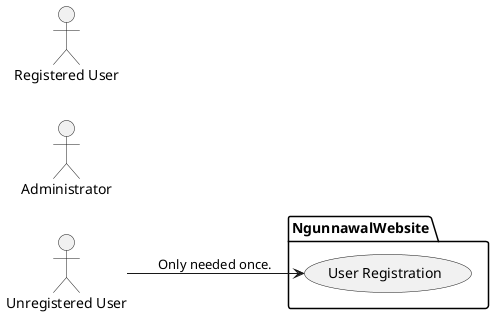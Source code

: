 @startuml NgunnawalWebsite
left to right direction
actor "Unregistered User" as unregistered
actor Administrator as admin
actor "Registered User" as registered

package NgunnawalWebsite {
 usecase "User Registration" as UC1
}

unregistered --> UC1 : Only needed once.

@enduml